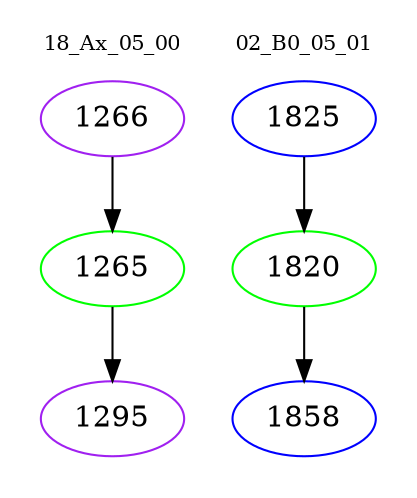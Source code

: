 digraph{
subgraph cluster_0 {
color = white
label = "18_Ax_05_00";
fontsize=10;
T0_1266 [label="1266", color="purple"]
T0_1266 -> T0_1265 [color="black"]
T0_1265 [label="1265", color="green"]
T0_1265 -> T0_1295 [color="black"]
T0_1295 [label="1295", color="purple"]
}
subgraph cluster_1 {
color = white
label = "02_B0_05_01";
fontsize=10;
T1_1825 [label="1825", color="blue"]
T1_1825 -> T1_1820 [color="black"]
T1_1820 [label="1820", color="green"]
T1_1820 -> T1_1858 [color="black"]
T1_1858 [label="1858", color="blue"]
}
}
